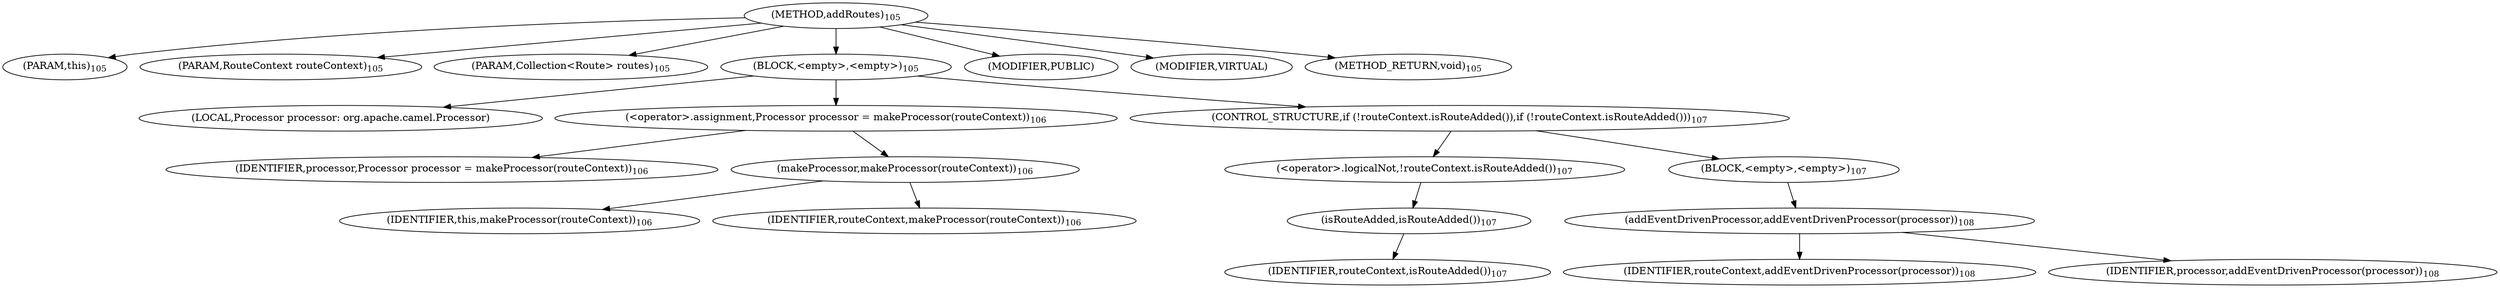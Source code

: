 digraph "addRoutes" {  
"732" [label = <(METHOD,addRoutes)<SUB>105</SUB>> ]
"9" [label = <(PARAM,this)<SUB>105</SUB>> ]
"733" [label = <(PARAM,RouteContext routeContext)<SUB>105</SUB>> ]
"734" [label = <(PARAM,Collection&lt;Route&gt; routes)<SUB>105</SUB>> ]
"735" [label = <(BLOCK,&lt;empty&gt;,&lt;empty&gt;)<SUB>105</SUB>> ]
"736" [label = <(LOCAL,Processor processor: org.apache.camel.Processor)> ]
"737" [label = <(&lt;operator&gt;.assignment,Processor processor = makeProcessor(routeContext))<SUB>106</SUB>> ]
"738" [label = <(IDENTIFIER,processor,Processor processor = makeProcessor(routeContext))<SUB>106</SUB>> ]
"739" [label = <(makeProcessor,makeProcessor(routeContext))<SUB>106</SUB>> ]
"8" [label = <(IDENTIFIER,this,makeProcessor(routeContext))<SUB>106</SUB>> ]
"740" [label = <(IDENTIFIER,routeContext,makeProcessor(routeContext))<SUB>106</SUB>> ]
"741" [label = <(CONTROL_STRUCTURE,if (!routeContext.isRouteAdded()),if (!routeContext.isRouteAdded()))<SUB>107</SUB>> ]
"742" [label = <(&lt;operator&gt;.logicalNot,!routeContext.isRouteAdded())<SUB>107</SUB>> ]
"743" [label = <(isRouteAdded,isRouteAdded())<SUB>107</SUB>> ]
"744" [label = <(IDENTIFIER,routeContext,isRouteAdded())<SUB>107</SUB>> ]
"745" [label = <(BLOCK,&lt;empty&gt;,&lt;empty&gt;)<SUB>107</SUB>> ]
"746" [label = <(addEventDrivenProcessor,addEventDrivenProcessor(processor))<SUB>108</SUB>> ]
"747" [label = <(IDENTIFIER,routeContext,addEventDrivenProcessor(processor))<SUB>108</SUB>> ]
"748" [label = <(IDENTIFIER,processor,addEventDrivenProcessor(processor))<SUB>108</SUB>> ]
"749" [label = <(MODIFIER,PUBLIC)> ]
"750" [label = <(MODIFIER,VIRTUAL)> ]
"751" [label = <(METHOD_RETURN,void)<SUB>105</SUB>> ]
  "732" -> "9" 
  "732" -> "733" 
  "732" -> "734" 
  "732" -> "735" 
  "732" -> "749" 
  "732" -> "750" 
  "732" -> "751" 
  "735" -> "736" 
  "735" -> "737" 
  "735" -> "741" 
  "737" -> "738" 
  "737" -> "739" 
  "739" -> "8" 
  "739" -> "740" 
  "741" -> "742" 
  "741" -> "745" 
  "742" -> "743" 
  "743" -> "744" 
  "745" -> "746" 
  "746" -> "747" 
  "746" -> "748" 
}
